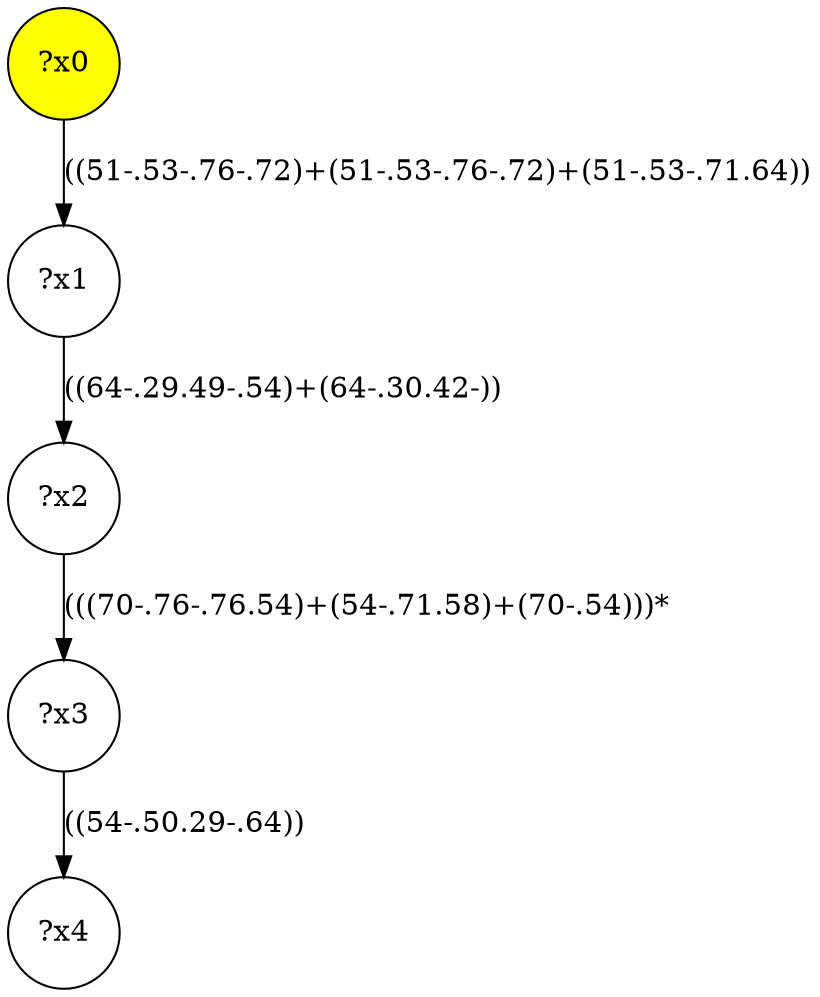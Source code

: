 digraph g {
	x0 [fillcolor="yellow", style="filled," shape=circle, label="?x0"];
	x1 [shape=circle, label="?x1"];
	x0 -> x1 [label="((51-.53-.76-.72)+(51-.53-.76-.72)+(51-.53-.71.64))"];
	x2 [shape=circle, label="?x2"];
	x1 -> x2 [label="((64-.29.49-.54)+(64-.30.42-))"];
	x3 [shape=circle, label="?x3"];
	x2 -> x3 [label="(((70-.76-.76.54)+(54-.71.58)+(70-.54)))*"];
	x4 [shape=circle, label="?x4"];
	x3 -> x4 [label="((54-.50.29-.64))"];
}
